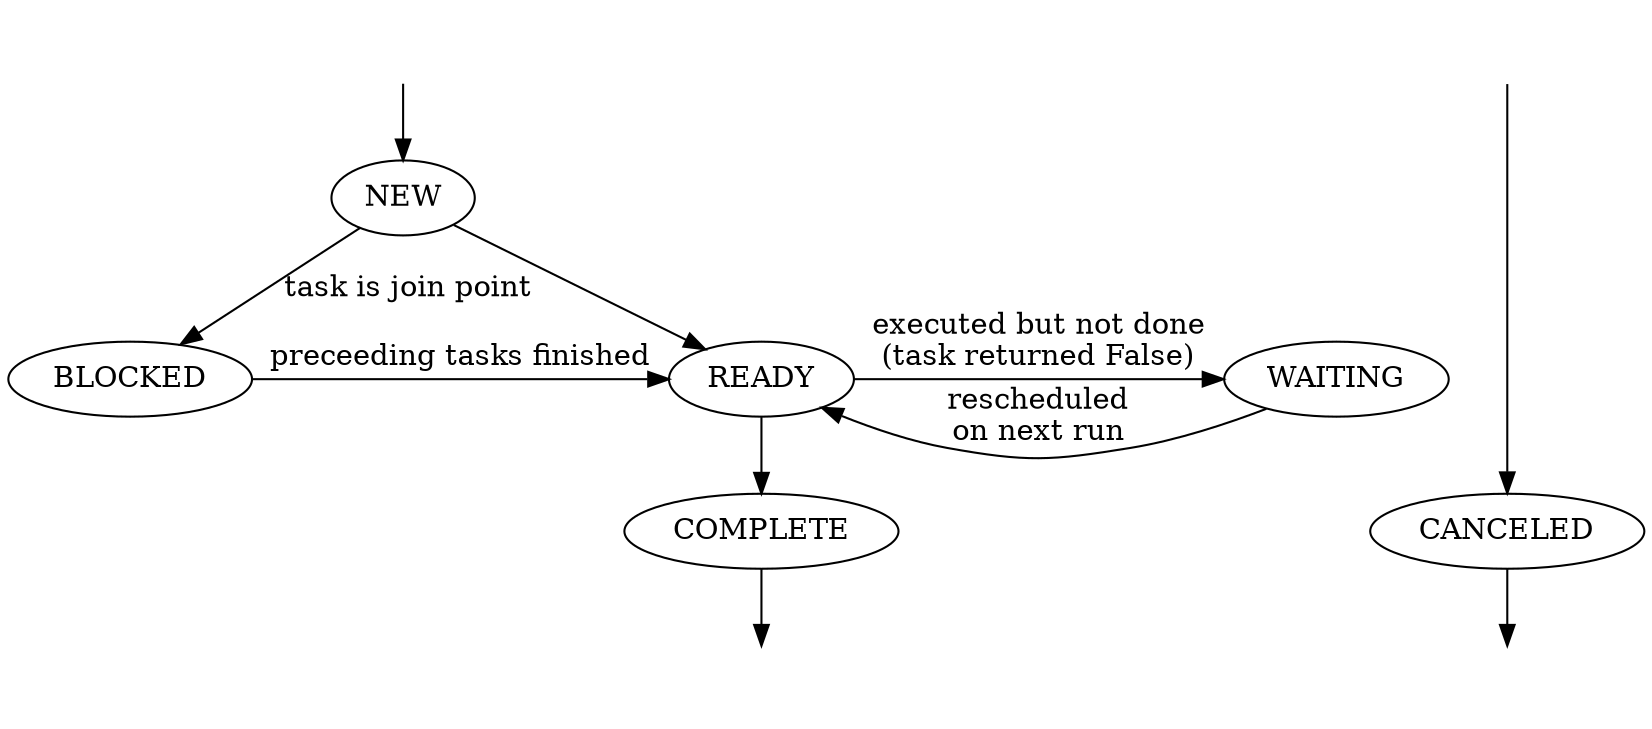 digraph TaskState {
    _start [label="" style=invis]
    _end [label="" style=invis]
    _start_canceled [label="" style=invis]
    _end_canceled [label="" style=invis]

    { rank=same; _start, _start_canceled }
    { rank=same; _end, _end_canceled }

    { rank=same; COMPLETE, CANCELED }
    { rank=same; READY, WAITING, BLOCKED }

    _start -> NEW -> READY -> COMPLETE -> _end
    _start_canceled -> CANCELED -> _end_canceled

    READY -> WAITING [label="executed but not done\n(task returned False)"]
    WAITING -> READY [label="rescheduled\non next run"]

    NEW -> BLOCKED [label="task is join point"]
    BLOCKED -> READY [label="preceeding tasks finished"]
}
